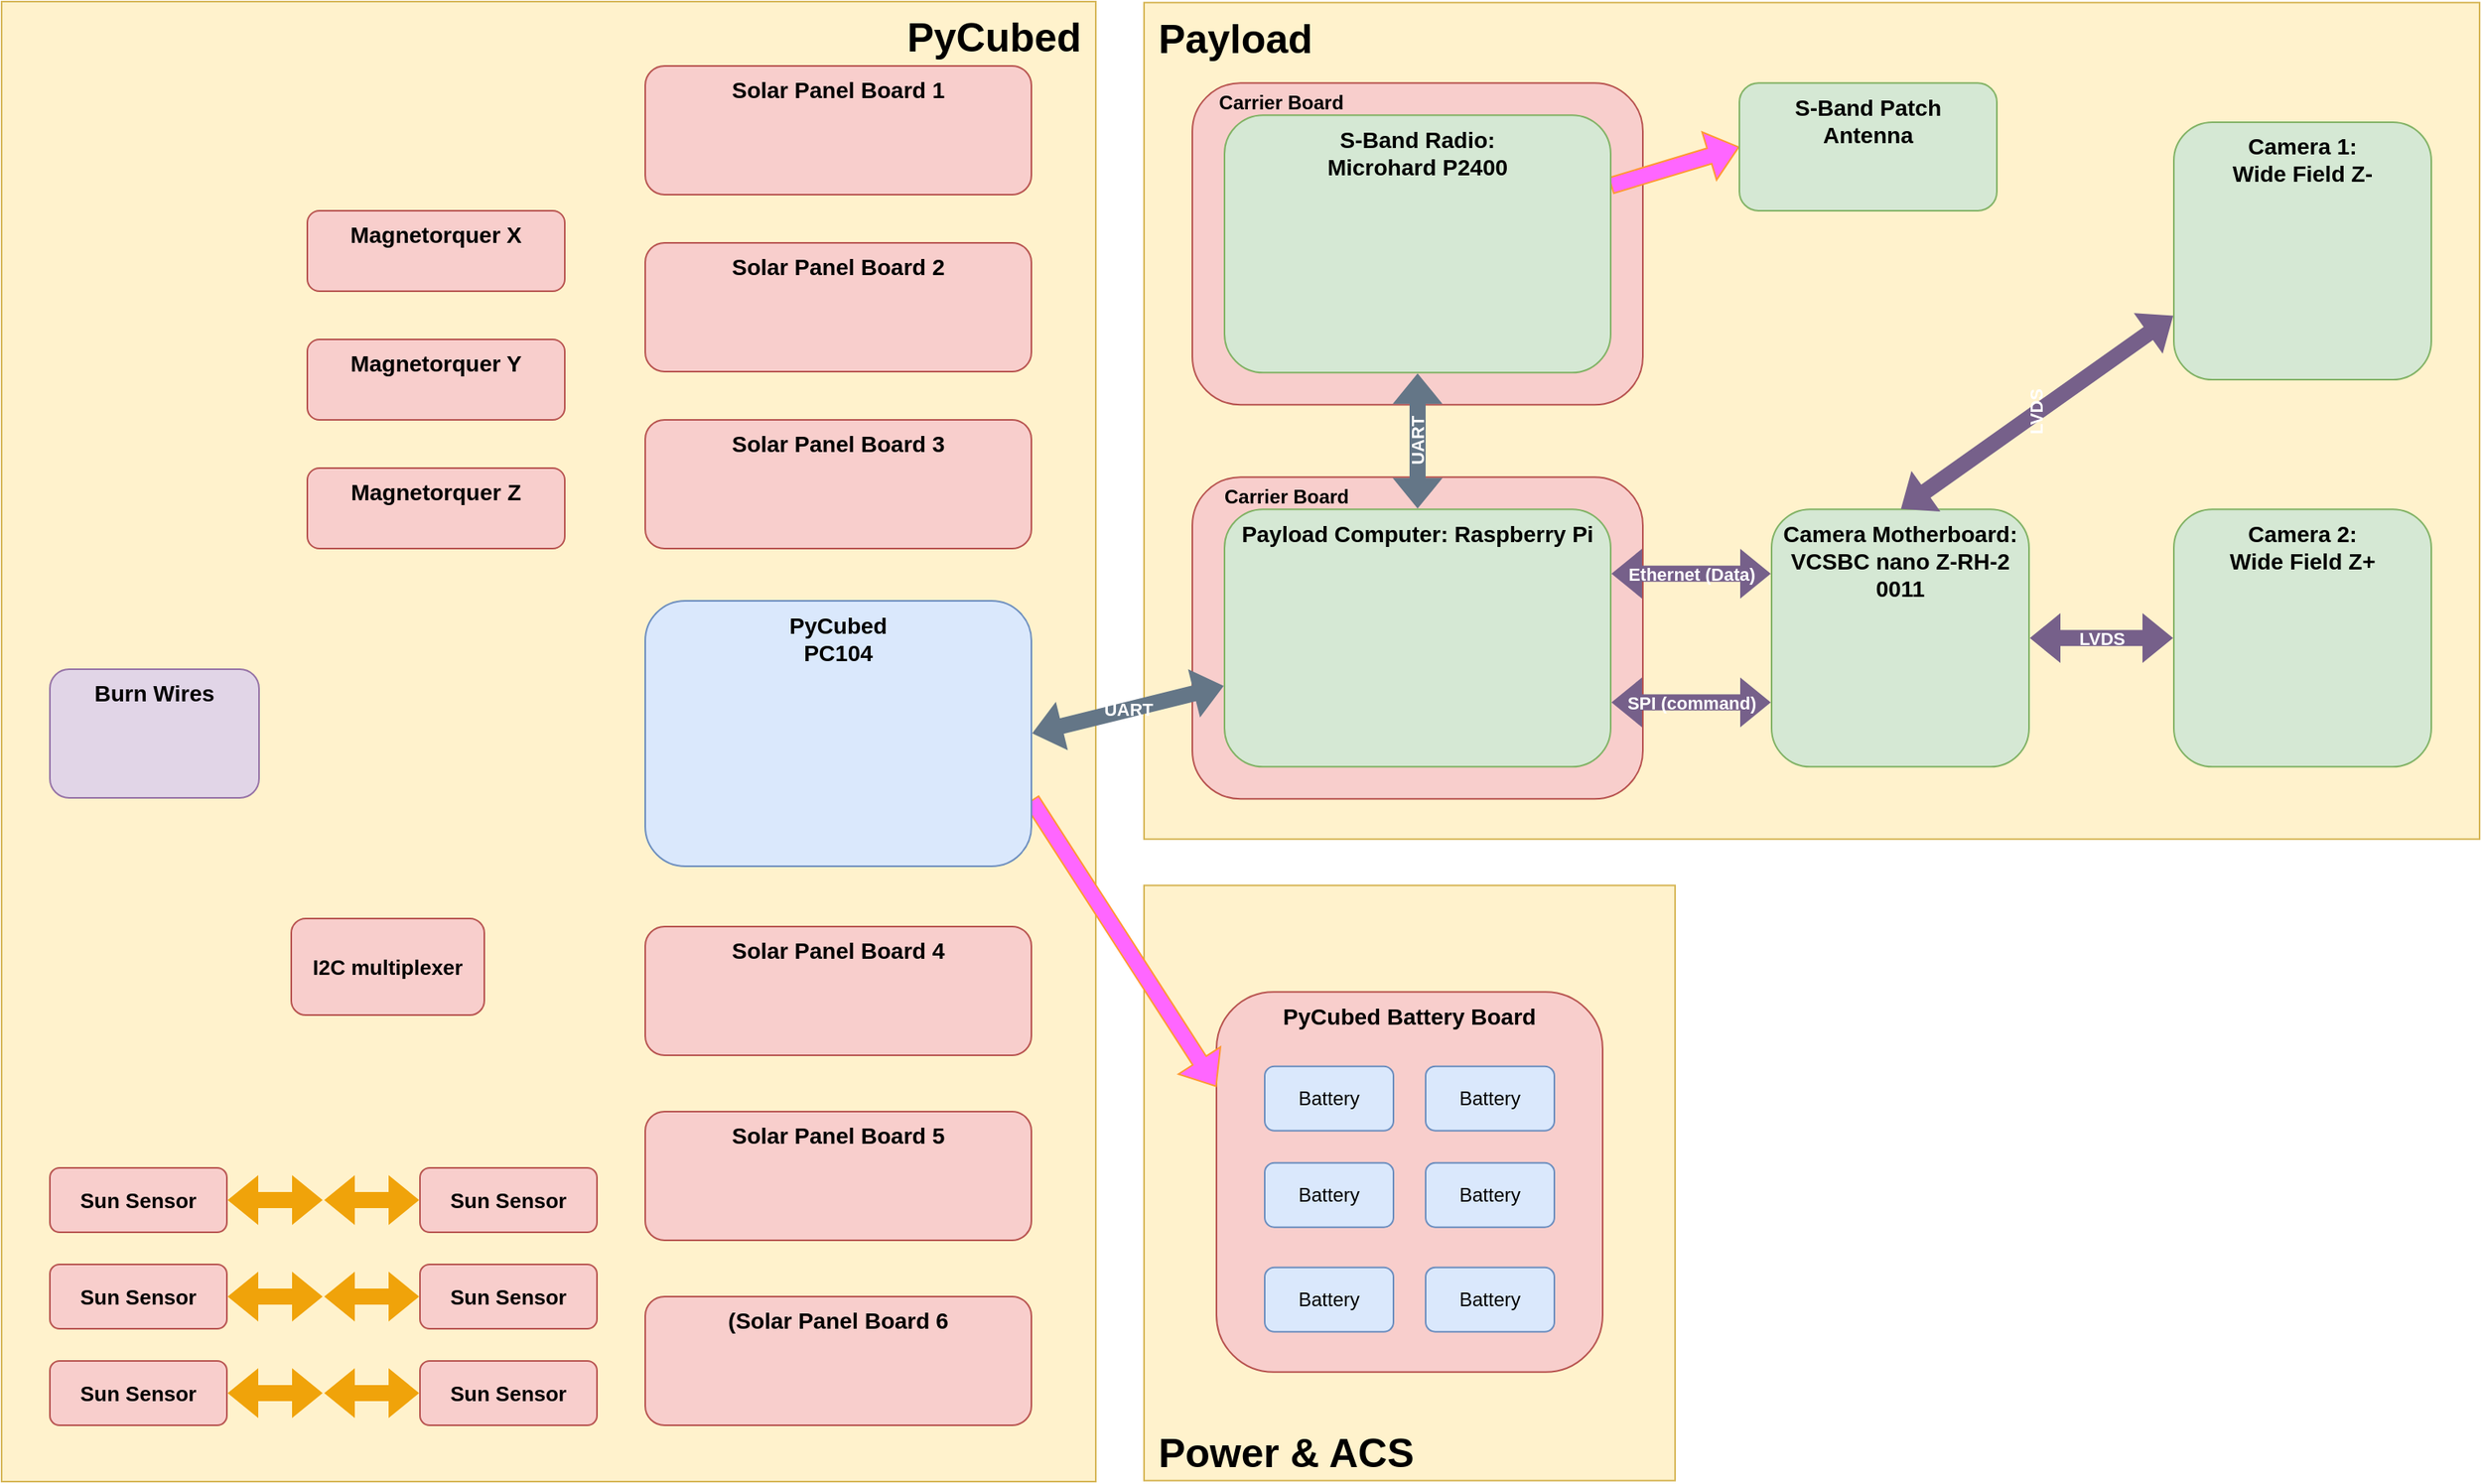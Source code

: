 <mxfile version="14.5.1" type="device" pages="4"><diagram id="0VoOKUUn0iOuD37Z_ggd" name="Functional"><mxGraphModel dx="1977" dy="2012" grid="1" gridSize="10" guides="1" tooltips="1" connect="1" arrows="1" fold="1" page="1" pageScale="1" pageWidth="1100" pageHeight="850" math="0" shadow="0"><root><mxCell id="0"/><mxCell id="1" parent="0"/><mxCell id="eT1ooTHl0TAVdVeSbxN7-1" value="&lt;b&gt;&lt;font style=&quot;font-size: 25px&quot;&gt;&amp;nbsp;Payload&lt;/font&gt;&lt;/b&gt;" style="rounded=0;whiteSpace=wrap;html=1;fillColor=#fff2cc;strokeColor=#d6b656;align=left;verticalAlign=top;" vertex="1" parent="1"><mxGeometry x="850" y="-679.37" width="830" height="520" as="geometry"/></mxCell><mxCell id="eT1ooTHl0TAVdVeSbxN7-2" value="&lt;b&gt;&amp;nbsp; &amp;nbsp; &amp;nbsp;Carrier Board&lt;/b&gt;" style="rounded=1;whiteSpace=wrap;html=1;fillColor=#f8cecc;strokeColor=#b85450;align=left;labelPosition=center;verticalLabelPosition=middle;verticalAlign=top;spacing=0;" vertex="1" parent="1"><mxGeometry x="880" y="-629.37" width="280" height="200" as="geometry"/></mxCell><mxCell id="eT1ooTHl0TAVdVeSbxN7-3" value="&lt;b&gt;&amp;nbsp; &amp;nbsp; &amp;nbsp; Carrier Board&lt;/b&gt;" style="rounded=1;whiteSpace=wrap;html=1;fillColor=#f8cecc;strokeColor=#b85450;align=left;labelPosition=center;verticalLabelPosition=middle;verticalAlign=top;spacing=0;" vertex="1" parent="1"><mxGeometry x="880" y="-384.37" width="280" height="200" as="geometry"/></mxCell><mxCell id="eT1ooTHl0TAVdVeSbxN7-4" value="&lt;b&gt;&lt;font style=&quot;font-size: 25px&quot;&gt;PyCubed&amp;nbsp;&lt;/font&gt;&lt;/b&gt;" style="rounded=0;whiteSpace=wrap;html=1;fillColor=#fff2cc;strokeColor=#d6b656;horizontal=1;align=right;verticalAlign=top;" vertex="1" parent="1"><mxGeometry x="140" y="-680" width="680" height="920" as="geometry"/></mxCell><mxCell id="eT1ooTHl0TAVdVeSbxN7-5" value="&lt;b&gt;&lt;font style=&quot;font-size: 25px&quot;&gt;&amp;nbsp;Power &amp;amp; ACS&lt;/font&gt;&lt;/b&gt;" style="rounded=0;whiteSpace=wrap;html=1;fillColor=#fff2cc;strokeColor=#d6b656;verticalAlign=bottom;align=left;" vertex="1" parent="1"><mxGeometry x="850" y="-130.62" width="330" height="370" as="geometry"/></mxCell><mxCell id="eT1ooTHl0TAVdVeSbxN7-8" value="&lt;span style=&quot;font-size: 14px&quot;&gt;&lt;b&gt;PyCubed Battery Board&lt;/b&gt;&lt;/span&gt;" style="rounded=1;whiteSpace=wrap;html=1;fillColor=#f8cecc;strokeColor=#b85450;align=center;labelPosition=center;verticalLabelPosition=middle;verticalAlign=top;" vertex="1" parent="1"><mxGeometry x="895" y="-64.37" width="240" height="236.25" as="geometry"/></mxCell><mxCell id="eT1ooTHl0TAVdVeSbxN7-9" value="&lt;b&gt;UART&lt;/b&gt;" style="shape=flexArrow;rounded=0;orthogonalLoop=1;jettySize=auto;html=1;labelBackgroundColor=none;startArrow=classic;startFill=1;fontSize=11;fillColor=#647687;strokeColor=none;fontColor=#FFFFFF;" edge="1" parent="1" target="eT1ooTHl0TAVdVeSbxN7-15"><mxGeometry relative="1" as="geometry"><mxPoint x="780" y="-225" as="sourcePoint"/></mxGeometry></mxCell><mxCell id="eT1ooTHl0TAVdVeSbxN7-71" style="rounded=0;orthogonalLoop=1;jettySize=auto;html=1;entryX=0;entryY=0.25;entryDx=0;entryDy=0;shape=flexArrow;exitX=1;exitY=0.75;exitDx=0;exitDy=0;shadow=0;strokeColor=#FF9933;fillColor=#FF66FF;" edge="1" parent="1" source="eT1ooTHl0TAVdVeSbxN7-13" target="eT1ooTHl0TAVdVeSbxN7-8"><mxGeometry relative="1" as="geometry"/></mxCell><mxCell id="eT1ooTHl0TAVdVeSbxN7-13" value="&lt;span style=&quot;font-size: 14px&quot;&gt;&lt;b&gt;PyCubed&lt;br&gt;PC104&lt;br&gt;&lt;/b&gt;&lt;/span&gt;" style="rounded=1;whiteSpace=wrap;html=1;fillColor=#dae8fc;strokeColor=#6c8ebf;align=center;labelPosition=center;verticalLabelPosition=middle;verticalAlign=top;" vertex="1" parent="1"><mxGeometry x="540" y="-307.5" width="240" height="165" as="geometry"/></mxCell><mxCell id="eT1ooTHl0TAVdVeSbxN7-14" value="&lt;b&gt;&lt;font color=&quot;#ffffff&quot;&gt;UART&lt;/font&gt;&lt;/b&gt;" style="edgeStyle=orthogonalEdgeStyle;shape=flexArrow;rounded=0;orthogonalLoop=1;jettySize=auto;html=1;entryX=0.5;entryY=1;entryDx=0;entryDy=0;labelBackgroundColor=none;startArrow=classic;startFill=1;fontSize=11;fontColor=#000000;fillColor=#647687;horizontal=0;strokeColor=none;" edge="1" parent="1" source="eT1ooTHl0TAVdVeSbxN7-15" target="eT1ooTHl0TAVdVeSbxN7-22"><mxGeometry relative="1" as="geometry"/></mxCell><mxCell id="eT1ooTHl0TAVdVeSbxN7-15" value="&lt;b style=&quot;font-size: 14px&quot;&gt;Payload Computer: Raspberry Pi&lt;/b&gt;&lt;br&gt;&lt;br&gt;" style="rounded=1;whiteSpace=wrap;html=1;fillColor=#d5e8d4;strokeColor=#82b366;align=center;labelPosition=center;verticalLabelPosition=middle;verticalAlign=top;" vertex="1" parent="1"><mxGeometry x="900" y="-364.37" width="240" height="160" as="geometry"/></mxCell><mxCell id="eT1ooTHl0TAVdVeSbxN7-17" value="&lt;span style=&quot;font-size: 14px&quot;&gt;&lt;b&gt;Solar Panel Board 3&lt;/b&gt;&lt;/span&gt;" style="rounded=1;whiteSpace=wrap;html=1;fillColor=#f8cecc;strokeColor=#b85450;align=center;labelPosition=center;verticalLabelPosition=middle;verticalAlign=top;" vertex="1" parent="1"><mxGeometry x="540" y="-420" width="240" height="80" as="geometry"/></mxCell><mxCell id="eT1ooTHl0TAVdVeSbxN7-19" value="&lt;span style=&quot;font-size: 14px&quot;&gt;&lt;b&gt;Solar Panel Board 4&lt;/b&gt;&lt;/span&gt;" style="rounded=1;whiteSpace=wrap;html=1;fillColor=#f8cecc;strokeColor=#b85450;align=center;labelPosition=center;verticalLabelPosition=middle;verticalAlign=top;" vertex="1" parent="1"><mxGeometry x="540" y="-105" width="240" height="80" as="geometry"/></mxCell><mxCell id="eT1ooTHl0TAVdVeSbxN7-21" value="&lt;span style=&quot;font-size: 14px&quot;&gt;&lt;b&gt;Solar Panel Board 5&lt;/b&gt;&lt;/span&gt;" style="rounded=1;whiteSpace=wrap;html=1;fillColor=#f8cecc;strokeColor=#b85450;align=center;labelPosition=center;verticalLabelPosition=middle;verticalAlign=top;" vertex="1" parent="1"><mxGeometry x="540" y="10" width="240" height="80" as="geometry"/></mxCell><mxCell id="9DCP6C9vbtHTKmxNkLSk-2" style="edgeStyle=none;shape=flexArrow;rounded=0;orthogonalLoop=1;jettySize=auto;html=1;entryX=0;entryY=0.5;entryDx=0;entryDy=0;shadow=0;strokeColor=#FF9933;fillColor=#FF66FF;" edge="1" parent="1" source="eT1ooTHl0TAVdVeSbxN7-22" target="9DCP6C9vbtHTKmxNkLSk-1"><mxGeometry relative="1" as="geometry"/></mxCell><mxCell id="eT1ooTHl0TAVdVeSbxN7-22" value="&lt;span style=&quot;font-size: 14px&quot;&gt;&lt;b&gt;S-Band Radio:&lt;br&gt;Microhard P2400&lt;br&gt;&lt;br&gt;&lt;/b&gt;&lt;/span&gt;" style="rounded=1;whiteSpace=wrap;html=1;fillColor=#d5e8d4;strokeColor=#82b366;align=center;labelPosition=center;verticalLabelPosition=middle;verticalAlign=top;" vertex="1" parent="1"><mxGeometry x="900" y="-609.37" width="240" height="160" as="geometry"/></mxCell><mxCell id="eT1ooTHl0TAVdVeSbxN7-23" value="&lt;b style=&quot;font-size: 14px&quot;&gt;Camera 1: &lt;br&gt;Wide Field Z-&lt;/b&gt;" style="rounded=1;whiteSpace=wrap;html=1;fillColor=#d5e8d4;strokeColor=#82b366;align=center;labelPosition=center;verticalLabelPosition=middle;verticalAlign=top;" vertex="1" parent="1"><mxGeometry x="1490" y="-605" width="160" height="160" as="geometry"/></mxCell><mxCell id="eT1ooTHl0TAVdVeSbxN7-24" value="&lt;b style=&quot;font-size: 14px&quot;&gt;Camera 2: &lt;br&gt;Wide Field Z+&lt;/b&gt;" style="rounded=1;whiteSpace=wrap;html=1;fillColor=#d5e8d4;strokeColor=#82b366;align=center;labelPosition=center;verticalLabelPosition=middle;verticalAlign=top;" vertex="1" parent="1"><mxGeometry x="1490" y="-364.37" width="160" height="160" as="geometry"/></mxCell><mxCell id="eT1ooTHl0TAVdVeSbxN7-25" value="&lt;span style=&quot;font-size: 14px&quot;&gt;&lt;b&gt;Magnetorquer X&lt;/b&gt;&lt;/span&gt;" style="rounded=1;whiteSpace=wrap;html=1;fillColor=#f8cecc;strokeColor=#b85450;align=center;labelPosition=center;verticalLabelPosition=middle;verticalAlign=top;" vertex="1" parent="1"><mxGeometry x="330" y="-550" width="160" height="50" as="geometry"/></mxCell><mxCell id="eT1ooTHl0TAVdVeSbxN7-26" value="&lt;span style=&quot;font-size: 14px&quot;&gt;&lt;b&gt;Magnetorquer Y&lt;/b&gt;&lt;/span&gt;" style="rounded=1;whiteSpace=wrap;html=1;fillColor=#f8cecc;strokeColor=#b85450;align=center;labelPosition=center;verticalLabelPosition=middle;verticalAlign=top;" vertex="1" parent="1"><mxGeometry x="330" y="-470" width="160" height="50" as="geometry"/></mxCell><mxCell id="eT1ooTHl0TAVdVeSbxN7-27" value="&lt;span style=&quot;font-size: 14px&quot;&gt;&lt;b&gt;Magnetorquer Z&lt;/b&gt;&lt;/span&gt;" style="rounded=1;whiteSpace=wrap;html=1;fillColor=#f8cecc;strokeColor=#b85450;align=center;labelPosition=center;verticalLabelPosition=middle;verticalAlign=top;" vertex="1" parent="1"><mxGeometry x="330" y="-390" width="160" height="50" as="geometry"/></mxCell><mxCell id="eT1ooTHl0TAVdVeSbxN7-28" value="Battery" style="rounded=1;whiteSpace=wrap;html=1;fillColor=#dae8fc;strokeColor=#6c8ebf;" vertex="1" parent="1"><mxGeometry x="925" y="41.88" width="80" height="40" as="geometry"/></mxCell><mxCell id="eT1ooTHl0TAVdVeSbxN7-29" value="Battery" style="rounded=1;whiteSpace=wrap;html=1;fillColor=#dae8fc;strokeColor=#6c8ebf;" vertex="1" parent="1"><mxGeometry x="1025" y="41.88" width="80" height="40" as="geometry"/></mxCell><mxCell id="eT1ooTHl0TAVdVeSbxN7-30" value="Battery" style="rounded=1;whiteSpace=wrap;html=1;fillColor=#dae8fc;strokeColor=#6c8ebf;" vertex="1" parent="1"><mxGeometry x="1025" y="106.88" width="80" height="40" as="geometry"/></mxCell><mxCell id="eT1ooTHl0TAVdVeSbxN7-32" value="Battery" style="rounded=1;whiteSpace=wrap;html=1;fillColor=#dae8fc;strokeColor=#6c8ebf;" vertex="1" parent="1"><mxGeometry x="925" y="-18.12" width="80" height="40" as="geometry"/></mxCell><mxCell id="eT1ooTHl0TAVdVeSbxN7-34" value="Battery" style="rounded=1;whiteSpace=wrap;html=1;fillColor=#dae8fc;strokeColor=#6c8ebf;" vertex="1" parent="1"><mxGeometry x="925" y="106.88" width="80" height="40" as="geometry"/></mxCell><mxCell id="eT1ooTHl0TAVdVeSbxN7-36" value="&lt;span style=&quot;font-size: 14px&quot;&gt;&lt;b&gt;(Solar Panel Board 6&lt;/b&gt;&lt;/span&gt;" style="rounded=1;whiteSpace=wrap;html=1;fillColor=#f8cecc;strokeColor=#b85450;align=center;labelPosition=center;verticalLabelPosition=middle;verticalAlign=top;" vertex="1" parent="1"><mxGeometry x="540" y="125" width="240" height="80" as="geometry"/></mxCell><mxCell id="eT1ooTHl0TAVdVeSbxN7-37" style="edgeStyle=orthogonalEdgeStyle;shape=flexArrow;rounded=0;orthogonalLoop=1;jettySize=auto;html=1;labelBackgroundColor=none;startArrow=classic;startFill=1;fillColor=#f0a30a;fontSize=11;fontColor=#000000;strokeColor=none;" edge="1" parent="1" source="eT1ooTHl0TAVdVeSbxN7-38"><mxGeometry relative="1" as="geometry"><mxPoint x="340" y="65" as="targetPoint"/></mxGeometry></mxCell><mxCell id="eT1ooTHl0TAVdVeSbxN7-38" value="&lt;span style=&quot;font-size: 13px&quot;&gt;&lt;b&gt;Sun Sensor&lt;/b&gt;&lt;/span&gt;" style="rounded=1;whiteSpace=wrap;html=1;fillColor=#f8cecc;strokeColor=#b85450;align=center;labelPosition=center;verticalLabelPosition=middle;verticalAlign=middle;" vertex="1" parent="1"><mxGeometry x="170" y="45" width="110" height="40" as="geometry"/></mxCell><mxCell id="eT1ooTHl0TAVdVeSbxN7-39" style="edgeStyle=orthogonalEdgeStyle;shape=flexArrow;rounded=0;orthogonalLoop=1;jettySize=auto;html=1;labelBackgroundColor=none;startArrow=classic;startFill=1;fillColor=#f0a30a;fontSize=11;fontColor=#000000;strokeColor=none;" edge="1" parent="1" source="eT1ooTHl0TAVdVeSbxN7-40"><mxGeometry relative="1" as="geometry"><mxPoint x="340" y="65" as="targetPoint"/></mxGeometry></mxCell><mxCell id="eT1ooTHl0TAVdVeSbxN7-40" value="&lt;span style=&quot;font-size: 13px&quot;&gt;&lt;b&gt;Sun Sensor&lt;/b&gt;&lt;/span&gt;" style="rounded=1;whiteSpace=wrap;html=1;fillColor=#f8cecc;strokeColor=#b85450;align=center;labelPosition=center;verticalLabelPosition=middle;verticalAlign=middle;" vertex="1" parent="1"><mxGeometry x="400" y="45" width="110" height="40" as="geometry"/></mxCell><mxCell id="eT1ooTHl0TAVdVeSbxN7-42" style="edgeStyle=orthogonalEdgeStyle;shape=flexArrow;rounded=0;orthogonalLoop=1;jettySize=auto;html=1;labelBackgroundColor=none;startArrow=classic;startFill=1;fillColor=#f0a30a;fontSize=11;fontColor=#000000;strokeColor=none;" edge="1" parent="1" source="eT1ooTHl0TAVdVeSbxN7-43"><mxGeometry relative="1" as="geometry"><mxPoint x="340" y="125" as="targetPoint"/></mxGeometry></mxCell><mxCell id="eT1ooTHl0TAVdVeSbxN7-43" value="&lt;span style=&quot;font-size: 13px&quot;&gt;&lt;b&gt;Sun Sensor&lt;/b&gt;&lt;/span&gt;" style="rounded=1;whiteSpace=wrap;html=1;fillColor=#f8cecc;strokeColor=#b85450;align=center;labelPosition=center;verticalLabelPosition=middle;verticalAlign=middle;" vertex="1" parent="1"><mxGeometry x="170" y="105" width="110" height="40" as="geometry"/></mxCell><mxCell id="eT1ooTHl0TAVdVeSbxN7-44" style="edgeStyle=orthogonalEdgeStyle;shape=flexArrow;rounded=0;orthogonalLoop=1;jettySize=auto;html=1;labelBackgroundColor=none;startArrow=classic;startFill=1;fillColor=#f0a30a;fontSize=11;fontColor=#000000;strokeColor=none;" edge="1" parent="1" source="eT1ooTHl0TAVdVeSbxN7-45"><mxGeometry relative="1" as="geometry"><mxPoint x="340" y="125" as="targetPoint"/></mxGeometry></mxCell><mxCell id="eT1ooTHl0TAVdVeSbxN7-45" value="&lt;span style=&quot;font-size: 13px&quot;&gt;&lt;b&gt;Sun Sensor&lt;/b&gt;&lt;/span&gt;" style="rounded=1;whiteSpace=wrap;html=1;fillColor=#f8cecc;strokeColor=#b85450;align=center;labelPosition=center;verticalLabelPosition=middle;verticalAlign=middle;" vertex="1" parent="1"><mxGeometry x="400" y="105" width="110" height="40" as="geometry"/></mxCell><mxCell id="eT1ooTHl0TAVdVeSbxN7-46" style="edgeStyle=orthogonalEdgeStyle;shape=flexArrow;rounded=0;orthogonalLoop=1;jettySize=auto;html=1;labelBackgroundColor=none;startArrow=classic;startFill=1;fillColor=#f0a30a;fontSize=11;fontColor=#000000;strokeColor=none;" edge="1" parent="1" source="eT1ooTHl0TAVdVeSbxN7-47"><mxGeometry relative="1" as="geometry"><mxPoint x="340" y="185" as="targetPoint"/></mxGeometry></mxCell><mxCell id="eT1ooTHl0TAVdVeSbxN7-47" value="&lt;span style=&quot;font-size: 13px&quot;&gt;&lt;b&gt;Sun Sensor&lt;/b&gt;&lt;/span&gt;" style="rounded=1;whiteSpace=wrap;html=1;fillColor=#f8cecc;strokeColor=#b85450;align=center;labelPosition=center;verticalLabelPosition=middle;verticalAlign=middle;" vertex="1" parent="1"><mxGeometry x="400" y="165" width="110" height="40" as="geometry"/></mxCell><mxCell id="eT1ooTHl0TAVdVeSbxN7-48" style="edgeStyle=orthogonalEdgeStyle;shape=flexArrow;rounded=0;orthogonalLoop=1;jettySize=auto;html=1;labelBackgroundColor=none;startArrow=classic;startFill=1;fillColor=#f0a30a;fontSize=11;fontColor=#000000;strokeColor=none;" edge="1" parent="1" source="eT1ooTHl0TAVdVeSbxN7-49"><mxGeometry relative="1" as="geometry"><mxPoint x="340" y="185" as="targetPoint"/></mxGeometry></mxCell><mxCell id="eT1ooTHl0TAVdVeSbxN7-49" value="&lt;span style=&quot;font-size: 13px&quot;&gt;&lt;b&gt;Sun Sensor&lt;/b&gt;&lt;/span&gt;" style="rounded=1;whiteSpace=wrap;html=1;fillColor=#f8cecc;strokeColor=#b85450;align=center;labelPosition=center;verticalLabelPosition=middle;verticalAlign=middle;" vertex="1" parent="1"><mxGeometry x="170" y="165" width="110" height="40" as="geometry"/></mxCell><mxCell id="eT1ooTHl0TAVdVeSbxN7-50" value="&lt;span style=&quot;font-size: 14px&quot;&gt;&lt;b&gt;Burn Wires&lt;/b&gt;&lt;/span&gt;" style="rounded=1;whiteSpace=wrap;html=1;fillColor=#e1d5e7;strokeColor=#9673a6;align=center;labelPosition=center;verticalLabelPosition=middle;verticalAlign=top;" vertex="1" parent="1"><mxGeometry x="170" y="-265" width="130" height="80" as="geometry"/></mxCell><mxCell id="eT1ooTHl0TAVdVeSbxN7-51" value="&lt;b&gt;LVDS&lt;/b&gt;" style="edgeStyle=none;shape=flexArrow;rounded=0;orthogonalLoop=1;jettySize=auto;html=1;labelBackgroundColor=none;startArrow=block;startFill=0;endArrow=block;endFill=0;fillColor=#76608a;fontSize=11;fontColor=#FFFFFF;strokeColor=none;entryX=0;entryY=0.5;entryDx=0;entryDy=0;exitX=1;exitY=0.5;exitDx=0;exitDy=0;" edge="1" parent="1" source="eT1ooTHl0TAVdVeSbxN7-55" target="eT1ooTHl0TAVdVeSbxN7-24"><mxGeometry relative="1" as="geometry"><mxPoint x="1430" y="-281.87" as="sourcePoint"/><mxPoint x="1110" y="-191.87" as="targetPoint"/></mxGeometry></mxCell><mxCell id="eT1ooTHl0TAVdVeSbxN7-52" value="&lt;span style=&quot;font-size: 13px&quot;&gt;&lt;b&gt;I2C multiplexer&lt;/b&gt;&lt;/span&gt;" style="rounded=1;whiteSpace=wrap;html=1;fillColor=#f8cecc;strokeColor=#b85450;align=center;labelPosition=center;verticalLabelPosition=middle;verticalAlign=middle;" vertex="1" parent="1"><mxGeometry x="320" y="-110" width="120" height="60" as="geometry"/></mxCell><mxCell id="eT1ooTHl0TAVdVeSbxN7-55" value="&lt;b style=&quot;font-size: 14px&quot;&gt;Camera Motherboard: VCSBC nano Z-RH-2 0011&lt;/b&gt;&lt;br&gt;&lt;br&gt;" style="rounded=1;whiteSpace=wrap;html=1;fillColor=#d5e8d4;strokeColor=#82b366;align=center;labelPosition=center;verticalLabelPosition=middle;verticalAlign=top;" vertex="1" parent="1"><mxGeometry x="1240" y="-364.37" width="160" height="160" as="geometry"/></mxCell><mxCell id="eT1ooTHl0TAVdVeSbxN7-56" value="&lt;b&gt;LVDS&lt;/b&gt;" style="edgeStyle=none;shape=flexArrow;rounded=0;orthogonalLoop=1;jettySize=auto;html=1;labelBackgroundColor=none;startArrow=block;startFill=0;endArrow=block;endFill=0;fillColor=#76608a;fontSize=11;fontColor=#FFFFFF;strokeColor=none;entryX=0;entryY=0.75;entryDx=0;entryDy=0;exitX=0.5;exitY=0;exitDx=0;exitDy=0;horizontal=0;" edge="1" parent="1" source="eT1ooTHl0TAVdVeSbxN7-55" target="eT1ooTHl0TAVdVeSbxN7-23"><mxGeometry relative="1" as="geometry"><mxPoint x="1349.5" y="-361.87" as="sourcePoint"/><mxPoint x="1350" y="-446.87" as="targetPoint"/><Array as="points"/></mxGeometry></mxCell><mxCell id="eT1ooTHl0TAVdVeSbxN7-57" value="&lt;b&gt;Ethernet (Data)&lt;/b&gt;" style="edgeStyle=none;shape=flexArrow;rounded=0;orthogonalLoop=1;jettySize=auto;html=1;labelBackgroundColor=none;startArrow=block;startFill=0;endArrow=block;endFill=0;fillColor=#76608a;fontSize=11;fontColor=#FFFFFF;strokeColor=none;exitX=1;exitY=0.25;exitDx=0;exitDy=0;entryX=0;entryY=0.25;entryDx=0;entryDy=0;" edge="1" parent="1" source="eT1ooTHl0TAVdVeSbxN7-15" target="eT1ooTHl0TAVdVeSbxN7-55"><mxGeometry relative="1" as="geometry"><mxPoint x="1370" y="-271.87" as="sourcePoint"/><mxPoint x="1200" y="-284.37" as="targetPoint"/><Array as="points"><mxPoint x="1200" y="-324.37"/></Array></mxGeometry></mxCell><mxCell id="eT1ooTHl0TAVdVeSbxN7-66" value="&lt;b&gt;SPI (command)&lt;/b&gt;" style="edgeStyle=none;shape=flexArrow;rounded=0;orthogonalLoop=1;jettySize=auto;html=1;labelBackgroundColor=none;startArrow=block;startFill=0;endArrow=block;endFill=0;fillColor=#76608a;fontSize=11;fontColor=#FFFFFF;strokeColor=none;exitX=1;exitY=0.75;exitDx=0;exitDy=0;entryX=0;entryY=0.75;entryDx=0;entryDy=0;" edge="1" parent="1" source="eT1ooTHl0TAVdVeSbxN7-15" target="eT1ooTHl0TAVdVeSbxN7-55"><mxGeometry relative="1" as="geometry"><mxPoint x="1150" y="-314.37" as="sourcePoint"/><mxPoint x="1270" y="-314.37" as="targetPoint"/><Array as="points"><mxPoint x="1210" y="-244.37"/></Array></mxGeometry></mxCell><mxCell id="eT1ooTHl0TAVdVeSbxN7-67" value="&lt;span style=&quot;font-size: 14px&quot;&gt;&lt;b&gt;Solar Panel Board 2&lt;/b&gt;&lt;/span&gt;" style="rounded=1;whiteSpace=wrap;html=1;fillColor=#f8cecc;strokeColor=#b85450;align=center;labelPosition=center;verticalLabelPosition=middle;verticalAlign=top;" vertex="1" parent="1"><mxGeometry x="540" y="-530" width="240" height="80" as="geometry"/></mxCell><mxCell id="eT1ooTHl0TAVdVeSbxN7-68" value="&lt;span style=&quot;font-size: 14px&quot;&gt;&lt;b&gt;Solar Panel Board 1&lt;/b&gt;&lt;/span&gt;" style="rounded=1;whiteSpace=wrap;html=1;fillColor=#f8cecc;strokeColor=#b85450;align=center;labelPosition=center;verticalLabelPosition=middle;verticalAlign=top;" vertex="1" parent="1"><mxGeometry x="540" y="-640" width="240" height="80" as="geometry"/></mxCell><mxCell id="eT1ooTHl0TAVdVeSbxN7-35" value="Battery" style="rounded=1;whiteSpace=wrap;html=1;fillColor=#dae8fc;strokeColor=#6c8ebf;" vertex="1" parent="1"><mxGeometry x="1025" y="-18.12" width="80" height="40" as="geometry"/></mxCell><mxCell id="9DCP6C9vbtHTKmxNkLSk-1" value="&lt;span style=&quot;font-size: 14px&quot;&gt;&lt;b&gt;S-Band Patch &lt;br&gt;Antenna&lt;br&gt;&lt;br&gt;&lt;/b&gt;&lt;/span&gt;" style="rounded=1;whiteSpace=wrap;html=1;fillColor=#d5e8d4;strokeColor=#82b366;align=center;labelPosition=center;verticalLabelPosition=middle;verticalAlign=top;" vertex="1" parent="1"><mxGeometry x="1220" y="-629.37" width="160" height="79.37" as="geometry"/></mxCell></root></mxGraphModel></diagram><diagram id="uvxpl6pjZrFKfxDJTmoD" name="Boards"><mxGraphModel dx="1186" dy="697" grid="1" gridSize="10" guides="1" tooltips="1" connect="1" arrows="1" fold="1" page="1" pageScale="1" pageWidth="1100" pageHeight="850" math="0" shadow="0"><root><mxCell id="ipcB5J29ZHEwqLs3qjDS-0"/><mxCell id="ipcB5J29ZHEwqLs3qjDS-1" parent="ipcB5J29ZHEwqLs3qjDS-0"/></root></mxGraphModel></diagram><diagram id="p3l3OqhmkFRvr0w3Pl-m" name="PyCubed"><mxGraphModel dx="2372" dy="1394" grid="1" gridSize="10" guides="1" tooltips="1" connect="1" arrows="1" fold="1" page="1" pageScale="1" pageWidth="1100" pageHeight="850" math="0" shadow="0"><root><mxCell id="7yfYKssCwlCsAGefq4m8-0"/><mxCell id="7yfYKssCwlCsAGefq4m8-1" parent="7yfYKssCwlCsAGefq4m8-0"/><mxCell id="7yfYKssCwlCsAGefq4m8-2" value="&lt;b&gt;&lt;font style=&quot;font-size: 24px&quot;&gt;Peripherals&lt;/font&gt;&lt;/b&gt;" style="rounded=0;whiteSpace=wrap;html=1;fontSize=11;glass=0;shadow=0;sketch=0;fillColor=#dae8fc;strokeColor=#6c8ebf;verticalAlign=top;spacingLeft=5;align=left;" vertex="1" parent="7yfYKssCwlCsAGefq4m8-1"><mxGeometry x="25" y="40" width="360" height="400" as="geometry"/></mxCell><mxCell id="7yfYKssCwlCsAGefq4m8-3" value="&lt;font style=&quot;font-size: 24px&quot;&gt;&lt;b&gt;Power&lt;/b&gt;&lt;/font&gt;" style="rounded=0;whiteSpace=wrap;html=1;fontSize=11;fillColor=#dae8fc;strokeColor=#6c8ebf;verticalAlign=top;align=right;spacingLeft=6;" vertex="1" parent="7yfYKssCwlCsAGefq4m8-1"><mxGeometry x="425" y="40" width="375" height="400" as="geometry"/></mxCell><mxCell id="7yfYKssCwlCsAGefq4m8-4" value="&lt;b&gt;Radio&lt;/b&gt;" style="rounded=0;whiteSpace=wrap;html=1;fontSize=24;fillColor=#dae8fc;strokeColor=#6c8ebf;verticalAlign=top;align=left;spacingLeft=5;" vertex="1" parent="7yfYKssCwlCsAGefq4m8-1"><mxGeometry x="25" y="640" width="360" height="400" as="geometry"/></mxCell><mxCell id="7yfYKssCwlCsAGefq4m8-5" value="&lt;font color=&quot;#000000&quot; size=&quot;1&quot;&gt;&lt;b style=&quot;font-size: 19px&quot;&gt;SAMD51&lt;/b&gt;&lt;/font&gt;" style="rounded=1;whiteSpace=wrap;html=1;fontSize=11;fontColor=#FFFFFF;" vertex="1" parent="7yfYKssCwlCsAGefq4m8-1"><mxGeometry x="105" y="480" width="280" height="120" as="geometry"/></mxCell><mxCell id="7yfYKssCwlCsAGefq4m8-6" value="&lt;font color=&quot;#000000&quot;&gt;&lt;b&gt;USB C Port&lt;/b&gt;&lt;/font&gt;" style="rounded=0;whiteSpace=wrap;html=1;fontSize=11;fontColor=#FFFFFF;" vertex="1" parent="7yfYKssCwlCsAGefq4m8-1"><mxGeometry x="365" y="130" width="80" height="60" as="geometry"/></mxCell><mxCell id="7yfYKssCwlCsAGefq4m8-7" value="&lt;font color=&quot;#000000&quot;&gt;&lt;span style=&quot;font-size: 19px&quot;&gt;&lt;b&gt;Payloads&lt;/b&gt;&lt;/span&gt;&lt;/font&gt;" style="rounded=0;whiteSpace=wrap;html=1;fontSize=11;fontColor=#FFFFFF;verticalAlign=top;" vertex="1" parent="7yfYKssCwlCsAGefq4m8-1"><mxGeometry x="45" y="100" width="130" height="320" as="geometry"/></mxCell><mxCell id="7yfYKssCwlCsAGefq4m8-8" value="&lt;font color=&quot;#000000&quot;&gt;&lt;span style=&quot;font-size: 19px&quot;&gt;&lt;b&gt;MicroSD&lt;/b&gt;&lt;/span&gt;&lt;/font&gt;" style="rounded=1;whiteSpace=wrap;html=1;fontSize=11;fontColor=#FFFFFF;" vertex="1" parent="7yfYKssCwlCsAGefq4m8-1"><mxGeometry x="235" y="100" width="110" height="80" as="geometry"/></mxCell><mxCell id="7yfYKssCwlCsAGefq4m8-9" value="&lt;font color=&quot;#000000&quot;&gt;&lt;span style=&quot;font-size: 19px&quot;&gt;&lt;b&gt;IMU&lt;/b&gt;&lt;/span&gt;&lt;/font&gt;" style="rounded=1;whiteSpace=wrap;html=1;fontSize=11;fontColor=#FFFFFF;" vertex="1" parent="7yfYKssCwlCsAGefq4m8-1"><mxGeometry x="235" y="220" width="110" height="80" as="geometry"/></mxCell><mxCell id="7yfYKssCwlCsAGefq4m8-10" value="&lt;font color=&quot;#000000&quot;&gt;&lt;span style=&quot;font-size: 19px&quot;&gt;&lt;b&gt;MRAM&lt;/b&gt;&lt;/span&gt;&lt;/font&gt;" style="rounded=1;whiteSpace=wrap;html=1;fontSize=11;fontColor=#FFFFFF;" vertex="1" parent="7yfYKssCwlCsAGefq4m8-1"><mxGeometry x="235" y="340" width="110" height="80" as="geometry"/></mxCell><mxCell id="7yfYKssCwlCsAGefq4m8-11" value="&lt;font color=&quot;#000000&quot;&gt;&lt;span style=&quot;font-size: 19px&quot;&gt;&lt;b&gt;1&lt;/b&gt;&lt;/span&gt;&lt;/font&gt;" style="rounded=1;whiteSpace=wrap;html=1;fontSize=11;fontColor=#FFFFFF;" vertex="1" parent="7yfYKssCwlCsAGefq4m8-1"><mxGeometry x="65" y="140" width="90" height="50" as="geometry"/></mxCell><mxCell id="7yfYKssCwlCsAGefq4m8-12" value="&lt;font color=&quot;#000000&quot;&gt;&lt;span style=&quot;font-size: 19px&quot;&gt;&lt;b&gt;2&lt;/b&gt;&lt;/span&gt;&lt;/font&gt;" style="rounded=1;whiteSpace=wrap;html=1;fontSize=11;fontColor=#FFFFFF;" vertex="1" parent="7yfYKssCwlCsAGefq4m8-1"><mxGeometry x="65" y="210" width="90" height="50" as="geometry"/></mxCell><mxCell id="7yfYKssCwlCsAGefq4m8-13" value="&lt;font color=&quot;#000000&quot;&gt;&lt;span style=&quot;font-size: 19px&quot;&gt;&lt;b&gt;3&lt;/b&gt;&lt;/span&gt;&lt;/font&gt;" style="rounded=1;whiteSpace=wrap;html=1;fontSize=11;fontColor=#FFFFFF;" vertex="1" parent="7yfYKssCwlCsAGefq4m8-1"><mxGeometry x="65" y="280" width="90" height="50" as="geometry"/></mxCell><mxCell id="7yfYKssCwlCsAGefq4m8-14" value="&lt;font color=&quot;#000000&quot;&gt;&lt;span style=&quot;font-size: 19px&quot;&gt;&lt;b&gt;4&lt;/b&gt;&lt;/span&gt;&lt;/font&gt;" style="rounded=1;whiteSpace=wrap;html=1;fontSize=11;fontColor=#FFFFFF;" vertex="1" parent="7yfYKssCwlCsAGefq4m8-1"><mxGeometry x="65" y="355" width="90" height="50" as="geometry"/></mxCell><mxCell id="7yfYKssCwlCsAGefq4m8-15" value="&lt;font color=&quot;#000000&quot;&gt;Dipole UHF Antenna&lt;/font&gt;" style="ellipse;whiteSpace=wrap;html=1;rounded=0;shadow=0;glass=0;sketch=0;fontSize=11;fontColor=#FFFFFF;" vertex="1" parent="7yfYKssCwlCsAGefq4m8-1"><mxGeometry x="45" y="950" width="90" height="50" as="geometry"/></mxCell><mxCell id="7yfYKssCwlCsAGefq4m8-16" style="edgeStyle=none;rounded=0;orthogonalLoop=1;jettySize=auto;html=1;entryX=0.5;entryY=0;entryDx=0;entryDy=0;labelBackgroundColor=none;startArrow=block;startFill=0;endArrow=block;endFill=0;strokeColor=#000000;fillColor=#ffffff;gradientColor=none;fontSize=11;fontColor=#FFFFFF;" edge="1" parent="7yfYKssCwlCsAGefq4m8-1" source="7yfYKssCwlCsAGefq4m8-17" target="7yfYKssCwlCsAGefq4m8-24"><mxGeometry relative="1" as="geometry"/></mxCell><mxCell id="7yfYKssCwlCsAGefq4m8-17" value="&lt;b&gt;&lt;font color=&quot;#000000&quot;&gt;GPS&lt;/font&gt;&lt;/b&gt;" style="whiteSpace=wrap;html=1;aspect=fixed;rounded=1;shadow=0;glass=0;sketch=0;fontSize=11;fontColor=#FFFFFF;" vertex="1" parent="7yfYKssCwlCsAGefq4m8-1"><mxGeometry x="245" y="710" width="80" height="80" as="geometry"/></mxCell><mxCell id="7yfYKssCwlCsAGefq4m8-18" style="rounded=0;orthogonalLoop=1;jettySize=auto;html=1;labelBackgroundColor=none;startArrow=block;startFill=0;endArrow=block;endFill=0;strokeColor=#000000;fillColor=#ffffff;gradientColor=none;fontSize=11;fontColor=#FFFFFF;" edge="1" parent="7yfYKssCwlCsAGefq4m8-1" source="7yfYKssCwlCsAGefq4m8-19" target="7yfYKssCwlCsAGefq4m8-15"><mxGeometry relative="1" as="geometry"/></mxCell><mxCell id="7yfYKssCwlCsAGefq4m8-19" value="&lt;b&gt;&lt;font color=&quot;#000000&quot;&gt;HopeRF&lt;/font&gt;&lt;/b&gt;" style="whiteSpace=wrap;html=1;aspect=fixed;rounded=1;shadow=0;glass=0;sketch=0;fontSize=11;fontColor=#FFFFFF;" vertex="1" parent="7yfYKssCwlCsAGefq4m8-1"><mxGeometry x="85" y="710" width="80" height="80" as="geometry"/></mxCell><mxCell id="7yfYKssCwlCsAGefq4m8-20" value="GPS Patch Antenna 1" style="ellipse;whiteSpace=wrap;html=1;rounded=0;shadow=0;glass=0;sketch=0;fontSize=11;" vertex="1" parent="7yfYKssCwlCsAGefq4m8-1"><mxGeometry x="160" y="950" width="90" height="50" as="geometry"/></mxCell><mxCell id="7yfYKssCwlCsAGefq4m8-21" value="&lt;font color=&quot;#000000&quot;&gt;GPS Patch Antenna 2&lt;/font&gt;" style="ellipse;whiteSpace=wrap;html=1;rounded=0;shadow=0;glass=0;sketch=0;fontSize=11;fontColor=#FFFFFF;" vertex="1" parent="7yfYKssCwlCsAGefq4m8-1"><mxGeometry x="275" y="950" width="90" height="50" as="geometry"/></mxCell><mxCell id="7yfYKssCwlCsAGefq4m8-22" style="edgeStyle=none;rounded=0;orthogonalLoop=1;jettySize=auto;html=1;labelBackgroundColor=none;startArrow=block;startFill=0;endArrow=block;endFill=0;strokeColor=#000000;fillColor=#ffffff;gradientColor=none;fontSize=11;fontColor=#FFFFFF;" edge="1" parent="7yfYKssCwlCsAGefq4m8-1" source="7yfYKssCwlCsAGefq4m8-24" target="7yfYKssCwlCsAGefq4m8-20"><mxGeometry relative="1" as="geometry"/></mxCell><mxCell id="7yfYKssCwlCsAGefq4m8-23" style="edgeStyle=none;rounded=0;orthogonalLoop=1;jettySize=auto;html=1;labelBackgroundColor=none;startArrow=block;startFill=0;endArrow=block;endFill=0;strokeColor=#000000;fillColor=#ffffff;gradientColor=none;fontSize=11;fontColor=#FFFFFF;" edge="1" parent="7yfYKssCwlCsAGefq4m8-1" source="7yfYKssCwlCsAGefq4m8-24" target="7yfYKssCwlCsAGefq4m8-21"><mxGeometry relative="1" as="geometry"/></mxCell><mxCell id="7yfYKssCwlCsAGefq4m8-24" value="&lt;font color=&quot;#000000&quot;&gt;RF Splitter&lt;/font&gt;" style="whiteSpace=wrap;html=1;aspect=fixed;rounded=1;shadow=0;glass=0;sketch=0;fontSize=11;fontColor=#FFFFFF;" vertex="1" parent="7yfYKssCwlCsAGefq4m8-1"><mxGeometry x="225" y="840" width="70" height="70" as="geometry"/></mxCell><mxCell id="7yfYKssCwlCsAGefq4m8-25" value="&lt;font color=&quot;#000000&quot; size=&quot;1&quot;&gt;&lt;b style=&quot;font-size: 14px&quot;&gt;Battery Charging&lt;/b&gt;&lt;/font&gt;" style="rounded=0;whiteSpace=wrap;html=1;fontSize=11;fontColor=#FFFFFF;align=center;verticalAlign=top;" vertex="1" parent="7yfYKssCwlCsAGefq4m8-1"><mxGeometry x="465" y="100" width="140" height="140" as="geometry"/></mxCell><mxCell id="7yfYKssCwlCsAGefq4m8-26" value="&lt;font color=&quot;#000000&quot; style=&quot;font-size: 20px;&quot;&gt;&lt;span style=&quot;font-size: 20px;&quot;&gt;Mechanical Inhibits&lt;/span&gt;&lt;/font&gt;" style="rounded=0;whiteSpace=wrap;html=1;fontSize=20;align=center;verticalAlign=middle;dashed=1;horizontal=0;fontStyle=1;strokeColor=#6c8ebf;fillColor=none;" vertex="1" parent="7yfYKssCwlCsAGefq4m8-1"><mxGeometry x="630" y="100" width="40" height="320" as="geometry"/></mxCell><mxCell id="7yfYKssCwlCsAGefq4m8-27" value="&lt;font color=&quot;#000000&quot; size=&quot;1&quot;&gt;&lt;b style=&quot;font-size: 24px&quot;&gt;Burn Wires&lt;/b&gt;&lt;/font&gt;" style="rounded=0;whiteSpace=wrap;html=1;fontSize=11;align=right;verticalAlign=top;fillColor=#dae8fc;strokeColor=#6c8ebf;spacingLeft=5;" vertex="1" parent="7yfYKssCwlCsAGefq4m8-1"><mxGeometry x="425" y="640" width="375" height="400" as="geometry"/></mxCell></root></mxGraphModel></diagram><diagram id="1AUT6EfNYuShfE3d3ax4" name="Raspberry Pi"><mxGraphModel dx="1186" dy="697" grid="1" gridSize="10" guides="1" tooltips="1" connect="1" arrows="1" fold="1" page="1" pageScale="1" pageWidth="1100" pageHeight="850" math="0" shadow="0"><root><mxCell id="Nd5fVnJBc-CH0xJu8t9n-0"/><mxCell id="Nd5fVnJBc-CH0xJu8t9n-1" parent="Nd5fVnJBc-CH0xJu8t9n-0"/></root></mxGraphModel></diagram></mxfile>